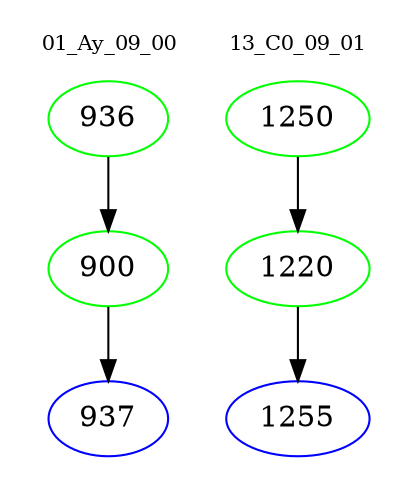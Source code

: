 digraph{
subgraph cluster_0 {
color = white
label = "01_Ay_09_00";
fontsize=10;
T0_936 [label="936", color="green"]
T0_936 -> T0_900 [color="black"]
T0_900 [label="900", color="green"]
T0_900 -> T0_937 [color="black"]
T0_937 [label="937", color="blue"]
}
subgraph cluster_1 {
color = white
label = "13_C0_09_01";
fontsize=10;
T1_1250 [label="1250", color="green"]
T1_1250 -> T1_1220 [color="black"]
T1_1220 [label="1220", color="green"]
T1_1220 -> T1_1255 [color="black"]
T1_1255 [label="1255", color="blue"]
}
}
